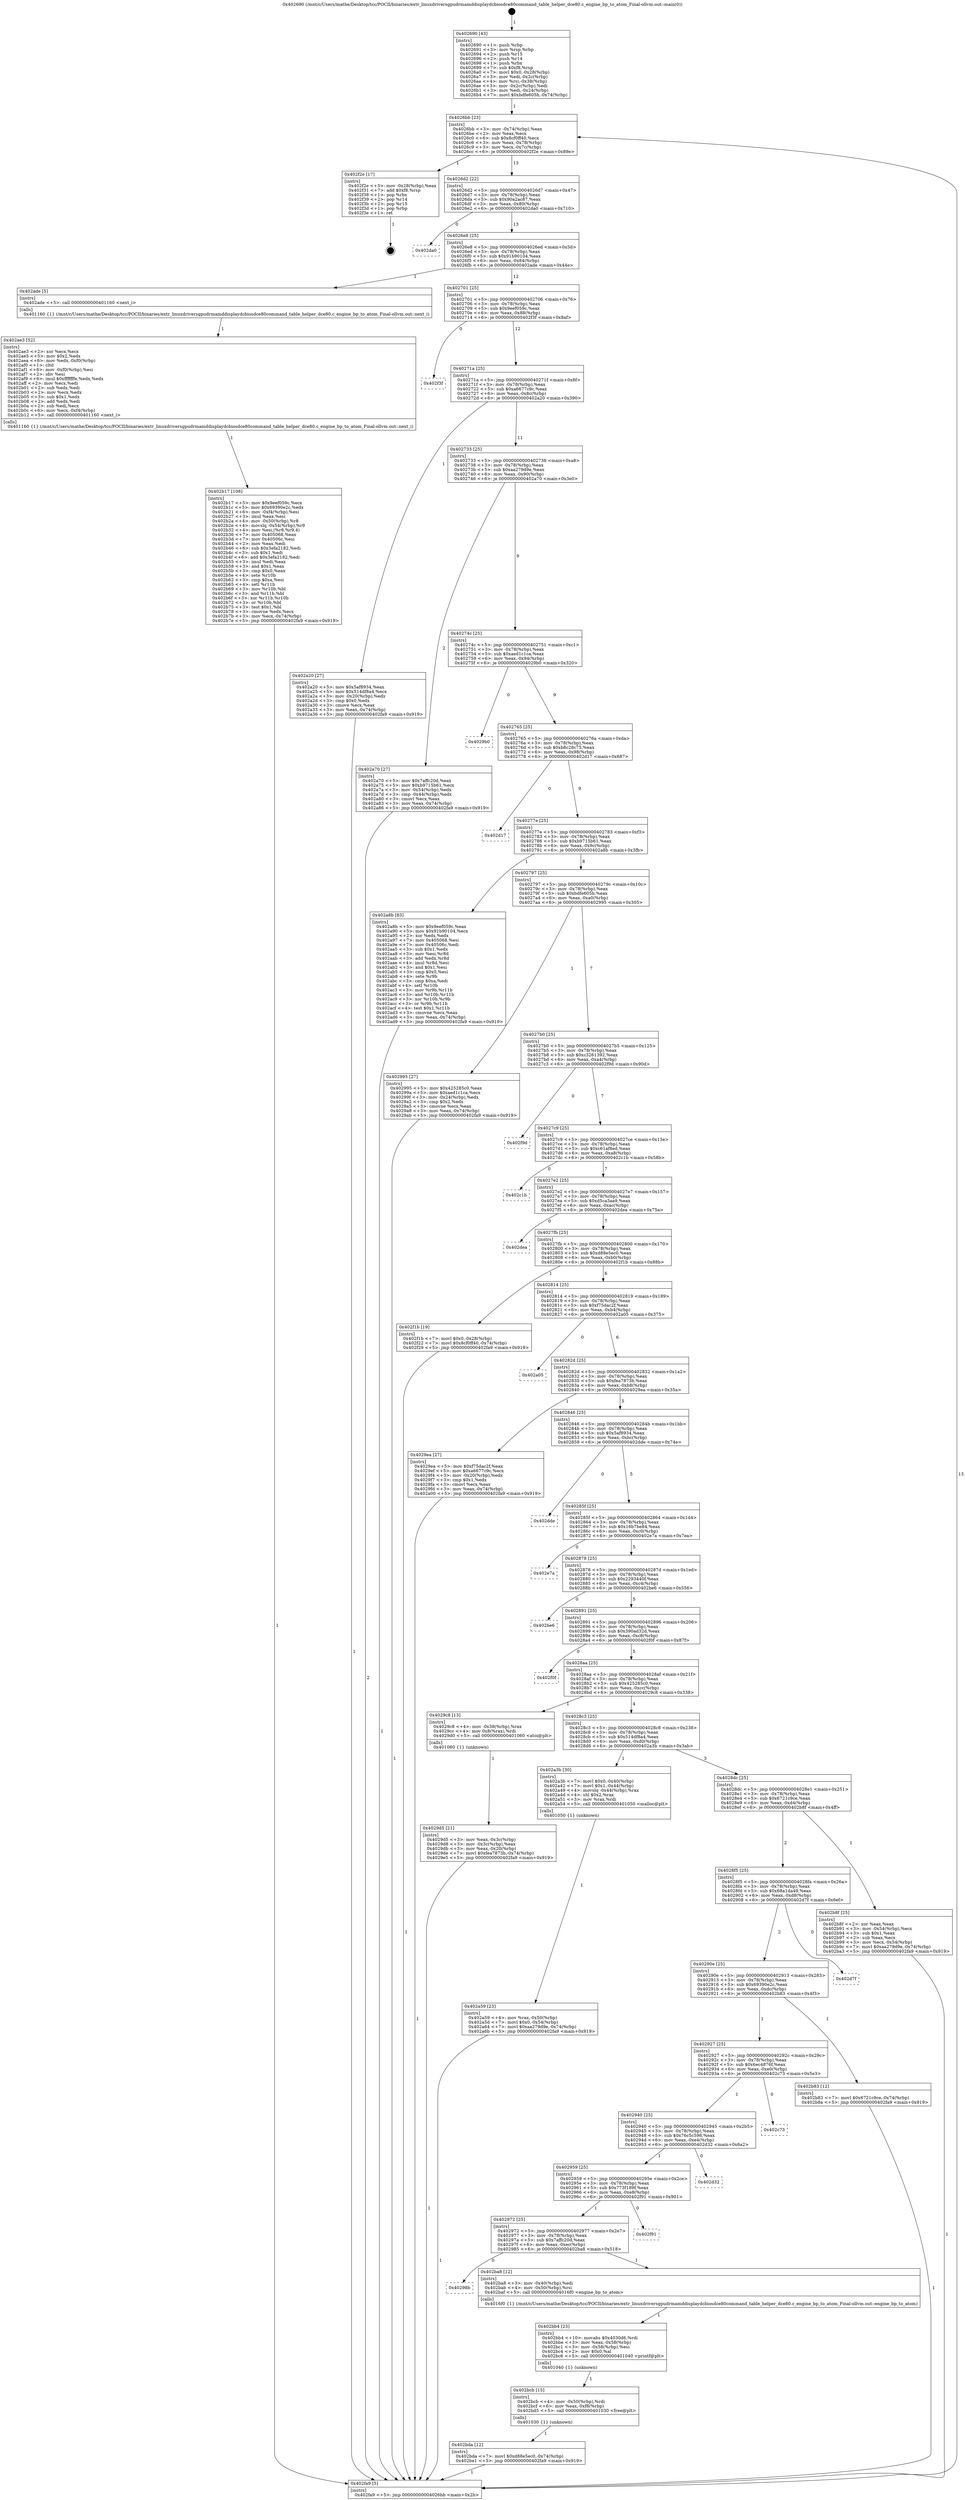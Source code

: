 digraph "0x402690" {
  label = "0x402690 (/mnt/c/Users/mathe/Desktop/tcc/POCII/binaries/extr_linuxdriversgpudrmamddisplaydcbiosdce80command_table_helper_dce80.c_engine_bp_to_atom_Final-ollvm.out::main(0))"
  labelloc = "t"
  node[shape=record]

  Entry [label="",width=0.3,height=0.3,shape=circle,fillcolor=black,style=filled]
  "0x4026bb" [label="{
     0x4026bb [23]\l
     | [instrs]\l
     &nbsp;&nbsp;0x4026bb \<+3\>: mov -0x74(%rbp),%eax\l
     &nbsp;&nbsp;0x4026be \<+2\>: mov %eax,%ecx\l
     &nbsp;&nbsp;0x4026c0 \<+6\>: sub $0x8cf0ff40,%ecx\l
     &nbsp;&nbsp;0x4026c6 \<+3\>: mov %eax,-0x78(%rbp)\l
     &nbsp;&nbsp;0x4026c9 \<+3\>: mov %ecx,-0x7c(%rbp)\l
     &nbsp;&nbsp;0x4026cc \<+6\>: je 0000000000402f2e \<main+0x89e\>\l
  }"]
  "0x402f2e" [label="{
     0x402f2e [17]\l
     | [instrs]\l
     &nbsp;&nbsp;0x402f2e \<+3\>: mov -0x28(%rbp),%eax\l
     &nbsp;&nbsp;0x402f31 \<+7\>: add $0xf8,%rsp\l
     &nbsp;&nbsp;0x402f38 \<+1\>: pop %rbx\l
     &nbsp;&nbsp;0x402f39 \<+2\>: pop %r14\l
     &nbsp;&nbsp;0x402f3b \<+2\>: pop %r15\l
     &nbsp;&nbsp;0x402f3d \<+1\>: pop %rbp\l
     &nbsp;&nbsp;0x402f3e \<+1\>: ret\l
  }"]
  "0x4026d2" [label="{
     0x4026d2 [22]\l
     | [instrs]\l
     &nbsp;&nbsp;0x4026d2 \<+5\>: jmp 00000000004026d7 \<main+0x47\>\l
     &nbsp;&nbsp;0x4026d7 \<+3\>: mov -0x78(%rbp),%eax\l
     &nbsp;&nbsp;0x4026da \<+5\>: sub $0x90a2ac87,%eax\l
     &nbsp;&nbsp;0x4026df \<+3\>: mov %eax,-0x80(%rbp)\l
     &nbsp;&nbsp;0x4026e2 \<+6\>: je 0000000000402da0 \<main+0x710\>\l
  }"]
  Exit [label="",width=0.3,height=0.3,shape=circle,fillcolor=black,style=filled,peripheries=2]
  "0x402da0" [label="{
     0x402da0\l
  }", style=dashed]
  "0x4026e8" [label="{
     0x4026e8 [25]\l
     | [instrs]\l
     &nbsp;&nbsp;0x4026e8 \<+5\>: jmp 00000000004026ed \<main+0x5d\>\l
     &nbsp;&nbsp;0x4026ed \<+3\>: mov -0x78(%rbp),%eax\l
     &nbsp;&nbsp;0x4026f0 \<+5\>: sub $0x91b90104,%eax\l
     &nbsp;&nbsp;0x4026f5 \<+6\>: mov %eax,-0x84(%rbp)\l
     &nbsp;&nbsp;0x4026fb \<+6\>: je 0000000000402ade \<main+0x44e\>\l
  }"]
  "0x402bda" [label="{
     0x402bda [12]\l
     | [instrs]\l
     &nbsp;&nbsp;0x402bda \<+7\>: movl $0xd88e5ec0,-0x74(%rbp)\l
     &nbsp;&nbsp;0x402be1 \<+5\>: jmp 0000000000402fa9 \<main+0x919\>\l
  }"]
  "0x402ade" [label="{
     0x402ade [5]\l
     | [instrs]\l
     &nbsp;&nbsp;0x402ade \<+5\>: call 0000000000401160 \<next_i\>\l
     | [calls]\l
     &nbsp;&nbsp;0x401160 \{1\} (/mnt/c/Users/mathe/Desktop/tcc/POCII/binaries/extr_linuxdriversgpudrmamddisplaydcbiosdce80command_table_helper_dce80.c_engine_bp_to_atom_Final-ollvm.out::next_i)\l
  }"]
  "0x402701" [label="{
     0x402701 [25]\l
     | [instrs]\l
     &nbsp;&nbsp;0x402701 \<+5\>: jmp 0000000000402706 \<main+0x76\>\l
     &nbsp;&nbsp;0x402706 \<+3\>: mov -0x78(%rbp),%eax\l
     &nbsp;&nbsp;0x402709 \<+5\>: sub $0x9eef059c,%eax\l
     &nbsp;&nbsp;0x40270e \<+6\>: mov %eax,-0x88(%rbp)\l
     &nbsp;&nbsp;0x402714 \<+6\>: je 0000000000402f3f \<main+0x8af\>\l
  }"]
  "0x402bcb" [label="{
     0x402bcb [15]\l
     | [instrs]\l
     &nbsp;&nbsp;0x402bcb \<+4\>: mov -0x50(%rbp),%rdi\l
     &nbsp;&nbsp;0x402bcf \<+6\>: mov %eax,-0xf8(%rbp)\l
     &nbsp;&nbsp;0x402bd5 \<+5\>: call 0000000000401030 \<free@plt\>\l
     | [calls]\l
     &nbsp;&nbsp;0x401030 \{1\} (unknown)\l
  }"]
  "0x402f3f" [label="{
     0x402f3f\l
  }", style=dashed]
  "0x40271a" [label="{
     0x40271a [25]\l
     | [instrs]\l
     &nbsp;&nbsp;0x40271a \<+5\>: jmp 000000000040271f \<main+0x8f\>\l
     &nbsp;&nbsp;0x40271f \<+3\>: mov -0x78(%rbp),%eax\l
     &nbsp;&nbsp;0x402722 \<+5\>: sub $0xa6677c9c,%eax\l
     &nbsp;&nbsp;0x402727 \<+6\>: mov %eax,-0x8c(%rbp)\l
     &nbsp;&nbsp;0x40272d \<+6\>: je 0000000000402a20 \<main+0x390\>\l
  }"]
  "0x402bb4" [label="{
     0x402bb4 [23]\l
     | [instrs]\l
     &nbsp;&nbsp;0x402bb4 \<+10\>: movabs $0x4030d6,%rdi\l
     &nbsp;&nbsp;0x402bbe \<+3\>: mov %eax,-0x58(%rbp)\l
     &nbsp;&nbsp;0x402bc1 \<+3\>: mov -0x58(%rbp),%esi\l
     &nbsp;&nbsp;0x402bc4 \<+2\>: mov $0x0,%al\l
     &nbsp;&nbsp;0x402bc6 \<+5\>: call 0000000000401040 \<printf@plt\>\l
     | [calls]\l
     &nbsp;&nbsp;0x401040 \{1\} (unknown)\l
  }"]
  "0x402a20" [label="{
     0x402a20 [27]\l
     | [instrs]\l
     &nbsp;&nbsp;0x402a20 \<+5\>: mov $0x5af8934,%eax\l
     &nbsp;&nbsp;0x402a25 \<+5\>: mov $0x514df8a4,%ecx\l
     &nbsp;&nbsp;0x402a2a \<+3\>: mov -0x20(%rbp),%edx\l
     &nbsp;&nbsp;0x402a2d \<+3\>: cmp $0x0,%edx\l
     &nbsp;&nbsp;0x402a30 \<+3\>: cmove %ecx,%eax\l
     &nbsp;&nbsp;0x402a33 \<+3\>: mov %eax,-0x74(%rbp)\l
     &nbsp;&nbsp;0x402a36 \<+5\>: jmp 0000000000402fa9 \<main+0x919\>\l
  }"]
  "0x402733" [label="{
     0x402733 [25]\l
     | [instrs]\l
     &nbsp;&nbsp;0x402733 \<+5\>: jmp 0000000000402738 \<main+0xa8\>\l
     &nbsp;&nbsp;0x402738 \<+3\>: mov -0x78(%rbp),%eax\l
     &nbsp;&nbsp;0x40273b \<+5\>: sub $0xaa279d9e,%eax\l
     &nbsp;&nbsp;0x402740 \<+6\>: mov %eax,-0x90(%rbp)\l
     &nbsp;&nbsp;0x402746 \<+6\>: je 0000000000402a70 \<main+0x3e0\>\l
  }"]
  "0x40298b" [label="{
     0x40298b\l
  }", style=dashed]
  "0x402a70" [label="{
     0x402a70 [27]\l
     | [instrs]\l
     &nbsp;&nbsp;0x402a70 \<+5\>: mov $0x7affc20d,%eax\l
     &nbsp;&nbsp;0x402a75 \<+5\>: mov $0xb9715b61,%ecx\l
     &nbsp;&nbsp;0x402a7a \<+3\>: mov -0x54(%rbp),%edx\l
     &nbsp;&nbsp;0x402a7d \<+3\>: cmp -0x44(%rbp),%edx\l
     &nbsp;&nbsp;0x402a80 \<+3\>: cmovl %ecx,%eax\l
     &nbsp;&nbsp;0x402a83 \<+3\>: mov %eax,-0x74(%rbp)\l
     &nbsp;&nbsp;0x402a86 \<+5\>: jmp 0000000000402fa9 \<main+0x919\>\l
  }"]
  "0x40274c" [label="{
     0x40274c [25]\l
     | [instrs]\l
     &nbsp;&nbsp;0x40274c \<+5\>: jmp 0000000000402751 \<main+0xc1\>\l
     &nbsp;&nbsp;0x402751 \<+3\>: mov -0x78(%rbp),%eax\l
     &nbsp;&nbsp;0x402754 \<+5\>: sub $0xaed1c1ca,%eax\l
     &nbsp;&nbsp;0x402759 \<+6\>: mov %eax,-0x94(%rbp)\l
     &nbsp;&nbsp;0x40275f \<+6\>: je 00000000004029b0 \<main+0x320\>\l
  }"]
  "0x402ba8" [label="{
     0x402ba8 [12]\l
     | [instrs]\l
     &nbsp;&nbsp;0x402ba8 \<+3\>: mov -0x40(%rbp),%edi\l
     &nbsp;&nbsp;0x402bab \<+4\>: mov -0x50(%rbp),%rsi\l
     &nbsp;&nbsp;0x402baf \<+5\>: call 00000000004016f0 \<engine_bp_to_atom\>\l
     | [calls]\l
     &nbsp;&nbsp;0x4016f0 \{1\} (/mnt/c/Users/mathe/Desktop/tcc/POCII/binaries/extr_linuxdriversgpudrmamddisplaydcbiosdce80command_table_helper_dce80.c_engine_bp_to_atom_Final-ollvm.out::engine_bp_to_atom)\l
  }"]
  "0x4029b0" [label="{
     0x4029b0\l
  }", style=dashed]
  "0x402765" [label="{
     0x402765 [25]\l
     | [instrs]\l
     &nbsp;&nbsp;0x402765 \<+5\>: jmp 000000000040276a \<main+0xda\>\l
     &nbsp;&nbsp;0x40276a \<+3\>: mov -0x78(%rbp),%eax\l
     &nbsp;&nbsp;0x40276d \<+5\>: sub $0xb8c28c75,%eax\l
     &nbsp;&nbsp;0x402772 \<+6\>: mov %eax,-0x98(%rbp)\l
     &nbsp;&nbsp;0x402778 \<+6\>: je 0000000000402d17 \<main+0x687\>\l
  }"]
  "0x402972" [label="{
     0x402972 [25]\l
     | [instrs]\l
     &nbsp;&nbsp;0x402972 \<+5\>: jmp 0000000000402977 \<main+0x2e7\>\l
     &nbsp;&nbsp;0x402977 \<+3\>: mov -0x78(%rbp),%eax\l
     &nbsp;&nbsp;0x40297a \<+5\>: sub $0x7affc20d,%eax\l
     &nbsp;&nbsp;0x40297f \<+6\>: mov %eax,-0xec(%rbp)\l
     &nbsp;&nbsp;0x402985 \<+6\>: je 0000000000402ba8 \<main+0x518\>\l
  }"]
  "0x402d17" [label="{
     0x402d17\l
  }", style=dashed]
  "0x40277e" [label="{
     0x40277e [25]\l
     | [instrs]\l
     &nbsp;&nbsp;0x40277e \<+5\>: jmp 0000000000402783 \<main+0xf3\>\l
     &nbsp;&nbsp;0x402783 \<+3\>: mov -0x78(%rbp),%eax\l
     &nbsp;&nbsp;0x402786 \<+5\>: sub $0xb9715b61,%eax\l
     &nbsp;&nbsp;0x40278b \<+6\>: mov %eax,-0x9c(%rbp)\l
     &nbsp;&nbsp;0x402791 \<+6\>: je 0000000000402a8b \<main+0x3fb\>\l
  }"]
  "0x402f91" [label="{
     0x402f91\l
  }", style=dashed]
  "0x402a8b" [label="{
     0x402a8b [83]\l
     | [instrs]\l
     &nbsp;&nbsp;0x402a8b \<+5\>: mov $0x9eef059c,%eax\l
     &nbsp;&nbsp;0x402a90 \<+5\>: mov $0x91b90104,%ecx\l
     &nbsp;&nbsp;0x402a95 \<+2\>: xor %edx,%edx\l
     &nbsp;&nbsp;0x402a97 \<+7\>: mov 0x405068,%esi\l
     &nbsp;&nbsp;0x402a9e \<+7\>: mov 0x40506c,%edi\l
     &nbsp;&nbsp;0x402aa5 \<+3\>: sub $0x1,%edx\l
     &nbsp;&nbsp;0x402aa8 \<+3\>: mov %esi,%r8d\l
     &nbsp;&nbsp;0x402aab \<+3\>: add %edx,%r8d\l
     &nbsp;&nbsp;0x402aae \<+4\>: imul %r8d,%esi\l
     &nbsp;&nbsp;0x402ab2 \<+3\>: and $0x1,%esi\l
     &nbsp;&nbsp;0x402ab5 \<+3\>: cmp $0x0,%esi\l
     &nbsp;&nbsp;0x402ab8 \<+4\>: sete %r9b\l
     &nbsp;&nbsp;0x402abc \<+3\>: cmp $0xa,%edi\l
     &nbsp;&nbsp;0x402abf \<+4\>: setl %r10b\l
     &nbsp;&nbsp;0x402ac3 \<+3\>: mov %r9b,%r11b\l
     &nbsp;&nbsp;0x402ac6 \<+3\>: and %r10b,%r11b\l
     &nbsp;&nbsp;0x402ac9 \<+3\>: xor %r10b,%r9b\l
     &nbsp;&nbsp;0x402acc \<+3\>: or %r9b,%r11b\l
     &nbsp;&nbsp;0x402acf \<+4\>: test $0x1,%r11b\l
     &nbsp;&nbsp;0x402ad3 \<+3\>: cmovne %ecx,%eax\l
     &nbsp;&nbsp;0x402ad6 \<+3\>: mov %eax,-0x74(%rbp)\l
     &nbsp;&nbsp;0x402ad9 \<+5\>: jmp 0000000000402fa9 \<main+0x919\>\l
  }"]
  "0x402797" [label="{
     0x402797 [25]\l
     | [instrs]\l
     &nbsp;&nbsp;0x402797 \<+5\>: jmp 000000000040279c \<main+0x10c\>\l
     &nbsp;&nbsp;0x40279c \<+3\>: mov -0x78(%rbp),%eax\l
     &nbsp;&nbsp;0x40279f \<+5\>: sub $0xbdfe605b,%eax\l
     &nbsp;&nbsp;0x4027a4 \<+6\>: mov %eax,-0xa0(%rbp)\l
     &nbsp;&nbsp;0x4027aa \<+6\>: je 0000000000402995 \<main+0x305\>\l
  }"]
  "0x402959" [label="{
     0x402959 [25]\l
     | [instrs]\l
     &nbsp;&nbsp;0x402959 \<+5\>: jmp 000000000040295e \<main+0x2ce\>\l
     &nbsp;&nbsp;0x40295e \<+3\>: mov -0x78(%rbp),%eax\l
     &nbsp;&nbsp;0x402961 \<+5\>: sub $0x773f189f,%eax\l
     &nbsp;&nbsp;0x402966 \<+6\>: mov %eax,-0xe8(%rbp)\l
     &nbsp;&nbsp;0x40296c \<+6\>: je 0000000000402f91 \<main+0x901\>\l
  }"]
  "0x402995" [label="{
     0x402995 [27]\l
     | [instrs]\l
     &nbsp;&nbsp;0x402995 \<+5\>: mov $0x425285c0,%eax\l
     &nbsp;&nbsp;0x40299a \<+5\>: mov $0xaed1c1ca,%ecx\l
     &nbsp;&nbsp;0x40299f \<+3\>: mov -0x24(%rbp),%edx\l
     &nbsp;&nbsp;0x4029a2 \<+3\>: cmp $0x2,%edx\l
     &nbsp;&nbsp;0x4029a5 \<+3\>: cmovne %ecx,%eax\l
     &nbsp;&nbsp;0x4029a8 \<+3\>: mov %eax,-0x74(%rbp)\l
     &nbsp;&nbsp;0x4029ab \<+5\>: jmp 0000000000402fa9 \<main+0x919\>\l
  }"]
  "0x4027b0" [label="{
     0x4027b0 [25]\l
     | [instrs]\l
     &nbsp;&nbsp;0x4027b0 \<+5\>: jmp 00000000004027b5 \<main+0x125\>\l
     &nbsp;&nbsp;0x4027b5 \<+3\>: mov -0x78(%rbp),%eax\l
     &nbsp;&nbsp;0x4027b8 \<+5\>: sub $0xc3261392,%eax\l
     &nbsp;&nbsp;0x4027bd \<+6\>: mov %eax,-0xa4(%rbp)\l
     &nbsp;&nbsp;0x4027c3 \<+6\>: je 0000000000402f9d \<main+0x90d\>\l
  }"]
  "0x402fa9" [label="{
     0x402fa9 [5]\l
     | [instrs]\l
     &nbsp;&nbsp;0x402fa9 \<+5\>: jmp 00000000004026bb \<main+0x2b\>\l
  }"]
  "0x402690" [label="{
     0x402690 [43]\l
     | [instrs]\l
     &nbsp;&nbsp;0x402690 \<+1\>: push %rbp\l
     &nbsp;&nbsp;0x402691 \<+3\>: mov %rsp,%rbp\l
     &nbsp;&nbsp;0x402694 \<+2\>: push %r15\l
     &nbsp;&nbsp;0x402696 \<+2\>: push %r14\l
     &nbsp;&nbsp;0x402698 \<+1\>: push %rbx\l
     &nbsp;&nbsp;0x402699 \<+7\>: sub $0xf8,%rsp\l
     &nbsp;&nbsp;0x4026a0 \<+7\>: movl $0x0,-0x28(%rbp)\l
     &nbsp;&nbsp;0x4026a7 \<+3\>: mov %edi,-0x2c(%rbp)\l
     &nbsp;&nbsp;0x4026aa \<+4\>: mov %rsi,-0x38(%rbp)\l
     &nbsp;&nbsp;0x4026ae \<+3\>: mov -0x2c(%rbp),%edi\l
     &nbsp;&nbsp;0x4026b1 \<+3\>: mov %edi,-0x24(%rbp)\l
     &nbsp;&nbsp;0x4026b4 \<+7\>: movl $0xbdfe605b,-0x74(%rbp)\l
  }"]
  "0x402d32" [label="{
     0x402d32\l
  }", style=dashed]
  "0x402f9d" [label="{
     0x402f9d\l
  }", style=dashed]
  "0x4027c9" [label="{
     0x4027c9 [25]\l
     | [instrs]\l
     &nbsp;&nbsp;0x4027c9 \<+5\>: jmp 00000000004027ce \<main+0x13e\>\l
     &nbsp;&nbsp;0x4027ce \<+3\>: mov -0x78(%rbp),%eax\l
     &nbsp;&nbsp;0x4027d1 \<+5\>: sub $0xc61af8ed,%eax\l
     &nbsp;&nbsp;0x4027d6 \<+6\>: mov %eax,-0xa8(%rbp)\l
     &nbsp;&nbsp;0x4027dc \<+6\>: je 0000000000402c1b \<main+0x58b\>\l
  }"]
  "0x402940" [label="{
     0x402940 [25]\l
     | [instrs]\l
     &nbsp;&nbsp;0x402940 \<+5\>: jmp 0000000000402945 \<main+0x2b5\>\l
     &nbsp;&nbsp;0x402945 \<+3\>: mov -0x78(%rbp),%eax\l
     &nbsp;&nbsp;0x402948 \<+5\>: sub $0x76c5c598,%eax\l
     &nbsp;&nbsp;0x40294d \<+6\>: mov %eax,-0xe4(%rbp)\l
     &nbsp;&nbsp;0x402953 \<+6\>: je 0000000000402d32 \<main+0x6a2\>\l
  }"]
  "0x402c1b" [label="{
     0x402c1b\l
  }", style=dashed]
  "0x4027e2" [label="{
     0x4027e2 [25]\l
     | [instrs]\l
     &nbsp;&nbsp;0x4027e2 \<+5\>: jmp 00000000004027e7 \<main+0x157\>\l
     &nbsp;&nbsp;0x4027e7 \<+3\>: mov -0x78(%rbp),%eax\l
     &nbsp;&nbsp;0x4027ea \<+5\>: sub $0xd5ca3aa9,%eax\l
     &nbsp;&nbsp;0x4027ef \<+6\>: mov %eax,-0xac(%rbp)\l
     &nbsp;&nbsp;0x4027f5 \<+6\>: je 0000000000402dea \<main+0x75a\>\l
  }"]
  "0x402c73" [label="{
     0x402c73\l
  }", style=dashed]
  "0x402dea" [label="{
     0x402dea\l
  }", style=dashed]
  "0x4027fb" [label="{
     0x4027fb [25]\l
     | [instrs]\l
     &nbsp;&nbsp;0x4027fb \<+5\>: jmp 0000000000402800 \<main+0x170\>\l
     &nbsp;&nbsp;0x402800 \<+3\>: mov -0x78(%rbp),%eax\l
     &nbsp;&nbsp;0x402803 \<+5\>: sub $0xd88e5ec0,%eax\l
     &nbsp;&nbsp;0x402808 \<+6\>: mov %eax,-0xb0(%rbp)\l
     &nbsp;&nbsp;0x40280e \<+6\>: je 0000000000402f1b \<main+0x88b\>\l
  }"]
  "0x402927" [label="{
     0x402927 [25]\l
     | [instrs]\l
     &nbsp;&nbsp;0x402927 \<+5\>: jmp 000000000040292c \<main+0x29c\>\l
     &nbsp;&nbsp;0x40292c \<+3\>: mov -0x78(%rbp),%eax\l
     &nbsp;&nbsp;0x40292f \<+5\>: sub $0x6ec4876f,%eax\l
     &nbsp;&nbsp;0x402934 \<+6\>: mov %eax,-0xe0(%rbp)\l
     &nbsp;&nbsp;0x40293a \<+6\>: je 0000000000402c73 \<main+0x5e3\>\l
  }"]
  "0x402f1b" [label="{
     0x402f1b [19]\l
     | [instrs]\l
     &nbsp;&nbsp;0x402f1b \<+7\>: movl $0x0,-0x28(%rbp)\l
     &nbsp;&nbsp;0x402f22 \<+7\>: movl $0x8cf0ff40,-0x74(%rbp)\l
     &nbsp;&nbsp;0x402f29 \<+5\>: jmp 0000000000402fa9 \<main+0x919\>\l
  }"]
  "0x402814" [label="{
     0x402814 [25]\l
     | [instrs]\l
     &nbsp;&nbsp;0x402814 \<+5\>: jmp 0000000000402819 \<main+0x189\>\l
     &nbsp;&nbsp;0x402819 \<+3\>: mov -0x78(%rbp),%eax\l
     &nbsp;&nbsp;0x40281c \<+5\>: sub $0xf75dac2f,%eax\l
     &nbsp;&nbsp;0x402821 \<+6\>: mov %eax,-0xb4(%rbp)\l
     &nbsp;&nbsp;0x402827 \<+6\>: je 0000000000402a05 \<main+0x375\>\l
  }"]
  "0x402b83" [label="{
     0x402b83 [12]\l
     | [instrs]\l
     &nbsp;&nbsp;0x402b83 \<+7\>: movl $0x6721c9ce,-0x74(%rbp)\l
     &nbsp;&nbsp;0x402b8a \<+5\>: jmp 0000000000402fa9 \<main+0x919\>\l
  }"]
  "0x402a05" [label="{
     0x402a05\l
  }", style=dashed]
  "0x40282d" [label="{
     0x40282d [25]\l
     | [instrs]\l
     &nbsp;&nbsp;0x40282d \<+5\>: jmp 0000000000402832 \<main+0x1a2\>\l
     &nbsp;&nbsp;0x402832 \<+3\>: mov -0x78(%rbp),%eax\l
     &nbsp;&nbsp;0x402835 \<+5\>: sub $0xfea7873b,%eax\l
     &nbsp;&nbsp;0x40283a \<+6\>: mov %eax,-0xb8(%rbp)\l
     &nbsp;&nbsp;0x402840 \<+6\>: je 00000000004029ea \<main+0x35a\>\l
  }"]
  "0x40290e" [label="{
     0x40290e [25]\l
     | [instrs]\l
     &nbsp;&nbsp;0x40290e \<+5\>: jmp 0000000000402913 \<main+0x283\>\l
     &nbsp;&nbsp;0x402913 \<+3\>: mov -0x78(%rbp),%eax\l
     &nbsp;&nbsp;0x402916 \<+5\>: sub $0x69390e2c,%eax\l
     &nbsp;&nbsp;0x40291b \<+6\>: mov %eax,-0xdc(%rbp)\l
     &nbsp;&nbsp;0x402921 \<+6\>: je 0000000000402b83 \<main+0x4f3\>\l
  }"]
  "0x4029ea" [label="{
     0x4029ea [27]\l
     | [instrs]\l
     &nbsp;&nbsp;0x4029ea \<+5\>: mov $0xf75dac2f,%eax\l
     &nbsp;&nbsp;0x4029ef \<+5\>: mov $0xa6677c9c,%ecx\l
     &nbsp;&nbsp;0x4029f4 \<+3\>: mov -0x20(%rbp),%edx\l
     &nbsp;&nbsp;0x4029f7 \<+3\>: cmp $0x1,%edx\l
     &nbsp;&nbsp;0x4029fa \<+3\>: cmovl %ecx,%eax\l
     &nbsp;&nbsp;0x4029fd \<+3\>: mov %eax,-0x74(%rbp)\l
     &nbsp;&nbsp;0x402a00 \<+5\>: jmp 0000000000402fa9 \<main+0x919\>\l
  }"]
  "0x402846" [label="{
     0x402846 [25]\l
     | [instrs]\l
     &nbsp;&nbsp;0x402846 \<+5\>: jmp 000000000040284b \<main+0x1bb\>\l
     &nbsp;&nbsp;0x40284b \<+3\>: mov -0x78(%rbp),%eax\l
     &nbsp;&nbsp;0x40284e \<+5\>: sub $0x5af8934,%eax\l
     &nbsp;&nbsp;0x402853 \<+6\>: mov %eax,-0xbc(%rbp)\l
     &nbsp;&nbsp;0x402859 \<+6\>: je 0000000000402dde \<main+0x74e\>\l
  }"]
  "0x402d7f" [label="{
     0x402d7f\l
  }", style=dashed]
  "0x402dde" [label="{
     0x402dde\l
  }", style=dashed]
  "0x40285f" [label="{
     0x40285f [25]\l
     | [instrs]\l
     &nbsp;&nbsp;0x40285f \<+5\>: jmp 0000000000402864 \<main+0x1d4\>\l
     &nbsp;&nbsp;0x402864 \<+3\>: mov -0x78(%rbp),%eax\l
     &nbsp;&nbsp;0x402867 \<+5\>: sub $0x16b7be84,%eax\l
     &nbsp;&nbsp;0x40286c \<+6\>: mov %eax,-0xc0(%rbp)\l
     &nbsp;&nbsp;0x402872 \<+6\>: je 0000000000402e7a \<main+0x7ea\>\l
  }"]
  "0x4028f5" [label="{
     0x4028f5 [25]\l
     | [instrs]\l
     &nbsp;&nbsp;0x4028f5 \<+5\>: jmp 00000000004028fa \<main+0x26a\>\l
     &nbsp;&nbsp;0x4028fa \<+3\>: mov -0x78(%rbp),%eax\l
     &nbsp;&nbsp;0x4028fd \<+5\>: sub $0x68a1da49,%eax\l
     &nbsp;&nbsp;0x402902 \<+6\>: mov %eax,-0xd8(%rbp)\l
     &nbsp;&nbsp;0x402908 \<+6\>: je 0000000000402d7f \<main+0x6ef\>\l
  }"]
  "0x402e7a" [label="{
     0x402e7a\l
  }", style=dashed]
  "0x402878" [label="{
     0x402878 [25]\l
     | [instrs]\l
     &nbsp;&nbsp;0x402878 \<+5\>: jmp 000000000040287d \<main+0x1ed\>\l
     &nbsp;&nbsp;0x40287d \<+3\>: mov -0x78(%rbp),%eax\l
     &nbsp;&nbsp;0x402880 \<+5\>: sub $0x2293440f,%eax\l
     &nbsp;&nbsp;0x402885 \<+6\>: mov %eax,-0xc4(%rbp)\l
     &nbsp;&nbsp;0x40288b \<+6\>: je 0000000000402be6 \<main+0x556\>\l
  }"]
  "0x402b8f" [label="{
     0x402b8f [25]\l
     | [instrs]\l
     &nbsp;&nbsp;0x402b8f \<+2\>: xor %eax,%eax\l
     &nbsp;&nbsp;0x402b91 \<+3\>: mov -0x54(%rbp),%ecx\l
     &nbsp;&nbsp;0x402b94 \<+3\>: sub $0x1,%eax\l
     &nbsp;&nbsp;0x402b97 \<+2\>: sub %eax,%ecx\l
     &nbsp;&nbsp;0x402b99 \<+3\>: mov %ecx,-0x54(%rbp)\l
     &nbsp;&nbsp;0x402b9c \<+7\>: movl $0xaa279d9e,-0x74(%rbp)\l
     &nbsp;&nbsp;0x402ba3 \<+5\>: jmp 0000000000402fa9 \<main+0x919\>\l
  }"]
  "0x402be6" [label="{
     0x402be6\l
  }", style=dashed]
  "0x402891" [label="{
     0x402891 [25]\l
     | [instrs]\l
     &nbsp;&nbsp;0x402891 \<+5\>: jmp 0000000000402896 \<main+0x206\>\l
     &nbsp;&nbsp;0x402896 \<+3\>: mov -0x78(%rbp),%eax\l
     &nbsp;&nbsp;0x402899 \<+5\>: sub $0x390ad32d,%eax\l
     &nbsp;&nbsp;0x40289e \<+6\>: mov %eax,-0xc8(%rbp)\l
     &nbsp;&nbsp;0x4028a4 \<+6\>: je 0000000000402f0f \<main+0x87f\>\l
  }"]
  "0x402b17" [label="{
     0x402b17 [108]\l
     | [instrs]\l
     &nbsp;&nbsp;0x402b17 \<+5\>: mov $0x9eef059c,%ecx\l
     &nbsp;&nbsp;0x402b1c \<+5\>: mov $0x69390e2c,%edx\l
     &nbsp;&nbsp;0x402b21 \<+6\>: mov -0xf4(%rbp),%esi\l
     &nbsp;&nbsp;0x402b27 \<+3\>: imul %eax,%esi\l
     &nbsp;&nbsp;0x402b2a \<+4\>: mov -0x50(%rbp),%r8\l
     &nbsp;&nbsp;0x402b2e \<+4\>: movslq -0x54(%rbp),%r9\l
     &nbsp;&nbsp;0x402b32 \<+4\>: mov %esi,(%r8,%r9,4)\l
     &nbsp;&nbsp;0x402b36 \<+7\>: mov 0x405068,%eax\l
     &nbsp;&nbsp;0x402b3d \<+7\>: mov 0x40506c,%esi\l
     &nbsp;&nbsp;0x402b44 \<+2\>: mov %eax,%edi\l
     &nbsp;&nbsp;0x402b46 \<+6\>: sub $0x3efa2182,%edi\l
     &nbsp;&nbsp;0x402b4c \<+3\>: sub $0x1,%edi\l
     &nbsp;&nbsp;0x402b4f \<+6\>: add $0x3efa2182,%edi\l
     &nbsp;&nbsp;0x402b55 \<+3\>: imul %edi,%eax\l
     &nbsp;&nbsp;0x402b58 \<+3\>: and $0x1,%eax\l
     &nbsp;&nbsp;0x402b5b \<+3\>: cmp $0x0,%eax\l
     &nbsp;&nbsp;0x402b5e \<+4\>: sete %r10b\l
     &nbsp;&nbsp;0x402b62 \<+3\>: cmp $0xa,%esi\l
     &nbsp;&nbsp;0x402b65 \<+4\>: setl %r11b\l
     &nbsp;&nbsp;0x402b69 \<+3\>: mov %r10b,%bl\l
     &nbsp;&nbsp;0x402b6c \<+3\>: and %r11b,%bl\l
     &nbsp;&nbsp;0x402b6f \<+3\>: xor %r11b,%r10b\l
     &nbsp;&nbsp;0x402b72 \<+3\>: or %r10b,%bl\l
     &nbsp;&nbsp;0x402b75 \<+3\>: test $0x1,%bl\l
     &nbsp;&nbsp;0x402b78 \<+3\>: cmovne %edx,%ecx\l
     &nbsp;&nbsp;0x402b7b \<+3\>: mov %ecx,-0x74(%rbp)\l
     &nbsp;&nbsp;0x402b7e \<+5\>: jmp 0000000000402fa9 \<main+0x919\>\l
  }"]
  "0x402f0f" [label="{
     0x402f0f\l
  }", style=dashed]
  "0x4028aa" [label="{
     0x4028aa [25]\l
     | [instrs]\l
     &nbsp;&nbsp;0x4028aa \<+5\>: jmp 00000000004028af \<main+0x21f\>\l
     &nbsp;&nbsp;0x4028af \<+3\>: mov -0x78(%rbp),%eax\l
     &nbsp;&nbsp;0x4028b2 \<+5\>: sub $0x425285c0,%eax\l
     &nbsp;&nbsp;0x4028b7 \<+6\>: mov %eax,-0xcc(%rbp)\l
     &nbsp;&nbsp;0x4028bd \<+6\>: je 00000000004029c8 \<main+0x338\>\l
  }"]
  "0x402ae3" [label="{
     0x402ae3 [52]\l
     | [instrs]\l
     &nbsp;&nbsp;0x402ae3 \<+2\>: xor %ecx,%ecx\l
     &nbsp;&nbsp;0x402ae5 \<+5\>: mov $0x2,%edx\l
     &nbsp;&nbsp;0x402aea \<+6\>: mov %edx,-0xf0(%rbp)\l
     &nbsp;&nbsp;0x402af0 \<+1\>: cltd\l
     &nbsp;&nbsp;0x402af1 \<+6\>: mov -0xf0(%rbp),%esi\l
     &nbsp;&nbsp;0x402af7 \<+2\>: idiv %esi\l
     &nbsp;&nbsp;0x402af9 \<+6\>: imul $0xfffffffe,%edx,%edx\l
     &nbsp;&nbsp;0x402aff \<+2\>: mov %ecx,%edi\l
     &nbsp;&nbsp;0x402b01 \<+2\>: sub %edx,%edi\l
     &nbsp;&nbsp;0x402b03 \<+2\>: mov %ecx,%edx\l
     &nbsp;&nbsp;0x402b05 \<+3\>: sub $0x1,%edx\l
     &nbsp;&nbsp;0x402b08 \<+2\>: add %edx,%edi\l
     &nbsp;&nbsp;0x402b0a \<+2\>: sub %edi,%ecx\l
     &nbsp;&nbsp;0x402b0c \<+6\>: mov %ecx,-0xf4(%rbp)\l
     &nbsp;&nbsp;0x402b12 \<+5\>: call 0000000000401160 \<next_i\>\l
     | [calls]\l
     &nbsp;&nbsp;0x401160 \{1\} (/mnt/c/Users/mathe/Desktop/tcc/POCII/binaries/extr_linuxdriversgpudrmamddisplaydcbiosdce80command_table_helper_dce80.c_engine_bp_to_atom_Final-ollvm.out::next_i)\l
  }"]
  "0x4029c8" [label="{
     0x4029c8 [13]\l
     | [instrs]\l
     &nbsp;&nbsp;0x4029c8 \<+4\>: mov -0x38(%rbp),%rax\l
     &nbsp;&nbsp;0x4029cc \<+4\>: mov 0x8(%rax),%rdi\l
     &nbsp;&nbsp;0x4029d0 \<+5\>: call 0000000000401060 \<atoi@plt\>\l
     | [calls]\l
     &nbsp;&nbsp;0x401060 \{1\} (unknown)\l
  }"]
  "0x4028c3" [label="{
     0x4028c3 [25]\l
     | [instrs]\l
     &nbsp;&nbsp;0x4028c3 \<+5\>: jmp 00000000004028c8 \<main+0x238\>\l
     &nbsp;&nbsp;0x4028c8 \<+3\>: mov -0x78(%rbp),%eax\l
     &nbsp;&nbsp;0x4028cb \<+5\>: sub $0x514df8a4,%eax\l
     &nbsp;&nbsp;0x4028d0 \<+6\>: mov %eax,-0xd0(%rbp)\l
     &nbsp;&nbsp;0x4028d6 \<+6\>: je 0000000000402a3b \<main+0x3ab\>\l
  }"]
  "0x4029d5" [label="{
     0x4029d5 [21]\l
     | [instrs]\l
     &nbsp;&nbsp;0x4029d5 \<+3\>: mov %eax,-0x3c(%rbp)\l
     &nbsp;&nbsp;0x4029d8 \<+3\>: mov -0x3c(%rbp),%eax\l
     &nbsp;&nbsp;0x4029db \<+3\>: mov %eax,-0x20(%rbp)\l
     &nbsp;&nbsp;0x4029de \<+7\>: movl $0xfea7873b,-0x74(%rbp)\l
     &nbsp;&nbsp;0x4029e5 \<+5\>: jmp 0000000000402fa9 \<main+0x919\>\l
  }"]
  "0x402a59" [label="{
     0x402a59 [23]\l
     | [instrs]\l
     &nbsp;&nbsp;0x402a59 \<+4\>: mov %rax,-0x50(%rbp)\l
     &nbsp;&nbsp;0x402a5d \<+7\>: movl $0x0,-0x54(%rbp)\l
     &nbsp;&nbsp;0x402a64 \<+7\>: movl $0xaa279d9e,-0x74(%rbp)\l
     &nbsp;&nbsp;0x402a6b \<+5\>: jmp 0000000000402fa9 \<main+0x919\>\l
  }"]
  "0x402a3b" [label="{
     0x402a3b [30]\l
     | [instrs]\l
     &nbsp;&nbsp;0x402a3b \<+7\>: movl $0x0,-0x40(%rbp)\l
     &nbsp;&nbsp;0x402a42 \<+7\>: movl $0x1,-0x44(%rbp)\l
     &nbsp;&nbsp;0x402a49 \<+4\>: movslq -0x44(%rbp),%rax\l
     &nbsp;&nbsp;0x402a4d \<+4\>: shl $0x2,%rax\l
     &nbsp;&nbsp;0x402a51 \<+3\>: mov %rax,%rdi\l
     &nbsp;&nbsp;0x402a54 \<+5\>: call 0000000000401050 \<malloc@plt\>\l
     | [calls]\l
     &nbsp;&nbsp;0x401050 \{1\} (unknown)\l
  }"]
  "0x4028dc" [label="{
     0x4028dc [25]\l
     | [instrs]\l
     &nbsp;&nbsp;0x4028dc \<+5\>: jmp 00000000004028e1 \<main+0x251\>\l
     &nbsp;&nbsp;0x4028e1 \<+3\>: mov -0x78(%rbp),%eax\l
     &nbsp;&nbsp;0x4028e4 \<+5\>: sub $0x6721c9ce,%eax\l
     &nbsp;&nbsp;0x4028e9 \<+6\>: mov %eax,-0xd4(%rbp)\l
     &nbsp;&nbsp;0x4028ef \<+6\>: je 0000000000402b8f \<main+0x4ff\>\l
  }"]
  Entry -> "0x402690" [label=" 1"]
  "0x4026bb" -> "0x402f2e" [label=" 1"]
  "0x4026bb" -> "0x4026d2" [label=" 13"]
  "0x402f2e" -> Exit [label=" 1"]
  "0x4026d2" -> "0x402da0" [label=" 0"]
  "0x4026d2" -> "0x4026e8" [label=" 13"]
  "0x402f1b" -> "0x402fa9" [label=" 1"]
  "0x4026e8" -> "0x402ade" [label=" 1"]
  "0x4026e8" -> "0x402701" [label=" 12"]
  "0x402bda" -> "0x402fa9" [label=" 1"]
  "0x402701" -> "0x402f3f" [label=" 0"]
  "0x402701" -> "0x40271a" [label=" 12"]
  "0x402bcb" -> "0x402bda" [label=" 1"]
  "0x40271a" -> "0x402a20" [label=" 1"]
  "0x40271a" -> "0x402733" [label=" 11"]
  "0x402bb4" -> "0x402bcb" [label=" 1"]
  "0x402733" -> "0x402a70" [label=" 2"]
  "0x402733" -> "0x40274c" [label=" 9"]
  "0x402ba8" -> "0x402bb4" [label=" 1"]
  "0x40274c" -> "0x4029b0" [label=" 0"]
  "0x40274c" -> "0x402765" [label=" 9"]
  "0x402972" -> "0x40298b" [label=" 0"]
  "0x402765" -> "0x402d17" [label=" 0"]
  "0x402765" -> "0x40277e" [label=" 9"]
  "0x402972" -> "0x402ba8" [label=" 1"]
  "0x40277e" -> "0x402a8b" [label=" 1"]
  "0x40277e" -> "0x402797" [label=" 8"]
  "0x402959" -> "0x402972" [label=" 1"]
  "0x402797" -> "0x402995" [label=" 1"]
  "0x402797" -> "0x4027b0" [label=" 7"]
  "0x402995" -> "0x402fa9" [label=" 1"]
  "0x402690" -> "0x4026bb" [label=" 1"]
  "0x402fa9" -> "0x4026bb" [label=" 13"]
  "0x402959" -> "0x402f91" [label=" 0"]
  "0x4027b0" -> "0x402f9d" [label=" 0"]
  "0x4027b0" -> "0x4027c9" [label=" 7"]
  "0x402940" -> "0x402959" [label=" 1"]
  "0x4027c9" -> "0x402c1b" [label=" 0"]
  "0x4027c9" -> "0x4027e2" [label=" 7"]
  "0x402940" -> "0x402d32" [label=" 0"]
  "0x4027e2" -> "0x402dea" [label=" 0"]
  "0x4027e2" -> "0x4027fb" [label=" 7"]
  "0x402927" -> "0x402940" [label=" 1"]
  "0x4027fb" -> "0x402f1b" [label=" 1"]
  "0x4027fb" -> "0x402814" [label=" 6"]
  "0x402927" -> "0x402c73" [label=" 0"]
  "0x402814" -> "0x402a05" [label=" 0"]
  "0x402814" -> "0x40282d" [label=" 6"]
  "0x402b8f" -> "0x402fa9" [label=" 1"]
  "0x40282d" -> "0x4029ea" [label=" 1"]
  "0x40282d" -> "0x402846" [label=" 5"]
  "0x40290e" -> "0x402927" [label=" 1"]
  "0x402846" -> "0x402dde" [label=" 0"]
  "0x402846" -> "0x40285f" [label=" 5"]
  "0x40290e" -> "0x402b83" [label=" 1"]
  "0x40285f" -> "0x402e7a" [label=" 0"]
  "0x40285f" -> "0x402878" [label=" 5"]
  "0x4028f5" -> "0x40290e" [label=" 2"]
  "0x402878" -> "0x402be6" [label=" 0"]
  "0x402878" -> "0x402891" [label=" 5"]
  "0x4028f5" -> "0x402d7f" [label=" 0"]
  "0x402891" -> "0x402f0f" [label=" 0"]
  "0x402891" -> "0x4028aa" [label=" 5"]
  "0x4028dc" -> "0x4028f5" [label=" 2"]
  "0x4028aa" -> "0x4029c8" [label=" 1"]
  "0x4028aa" -> "0x4028c3" [label=" 4"]
  "0x4029c8" -> "0x4029d5" [label=" 1"]
  "0x4029d5" -> "0x402fa9" [label=" 1"]
  "0x4029ea" -> "0x402fa9" [label=" 1"]
  "0x402a20" -> "0x402fa9" [label=" 1"]
  "0x4028dc" -> "0x402b8f" [label=" 1"]
  "0x4028c3" -> "0x402a3b" [label=" 1"]
  "0x4028c3" -> "0x4028dc" [label=" 3"]
  "0x402a3b" -> "0x402a59" [label=" 1"]
  "0x402a59" -> "0x402fa9" [label=" 1"]
  "0x402a70" -> "0x402fa9" [label=" 2"]
  "0x402a8b" -> "0x402fa9" [label=" 1"]
  "0x402ade" -> "0x402ae3" [label=" 1"]
  "0x402ae3" -> "0x402b17" [label=" 1"]
  "0x402b17" -> "0x402fa9" [label=" 1"]
  "0x402b83" -> "0x402fa9" [label=" 1"]
}
